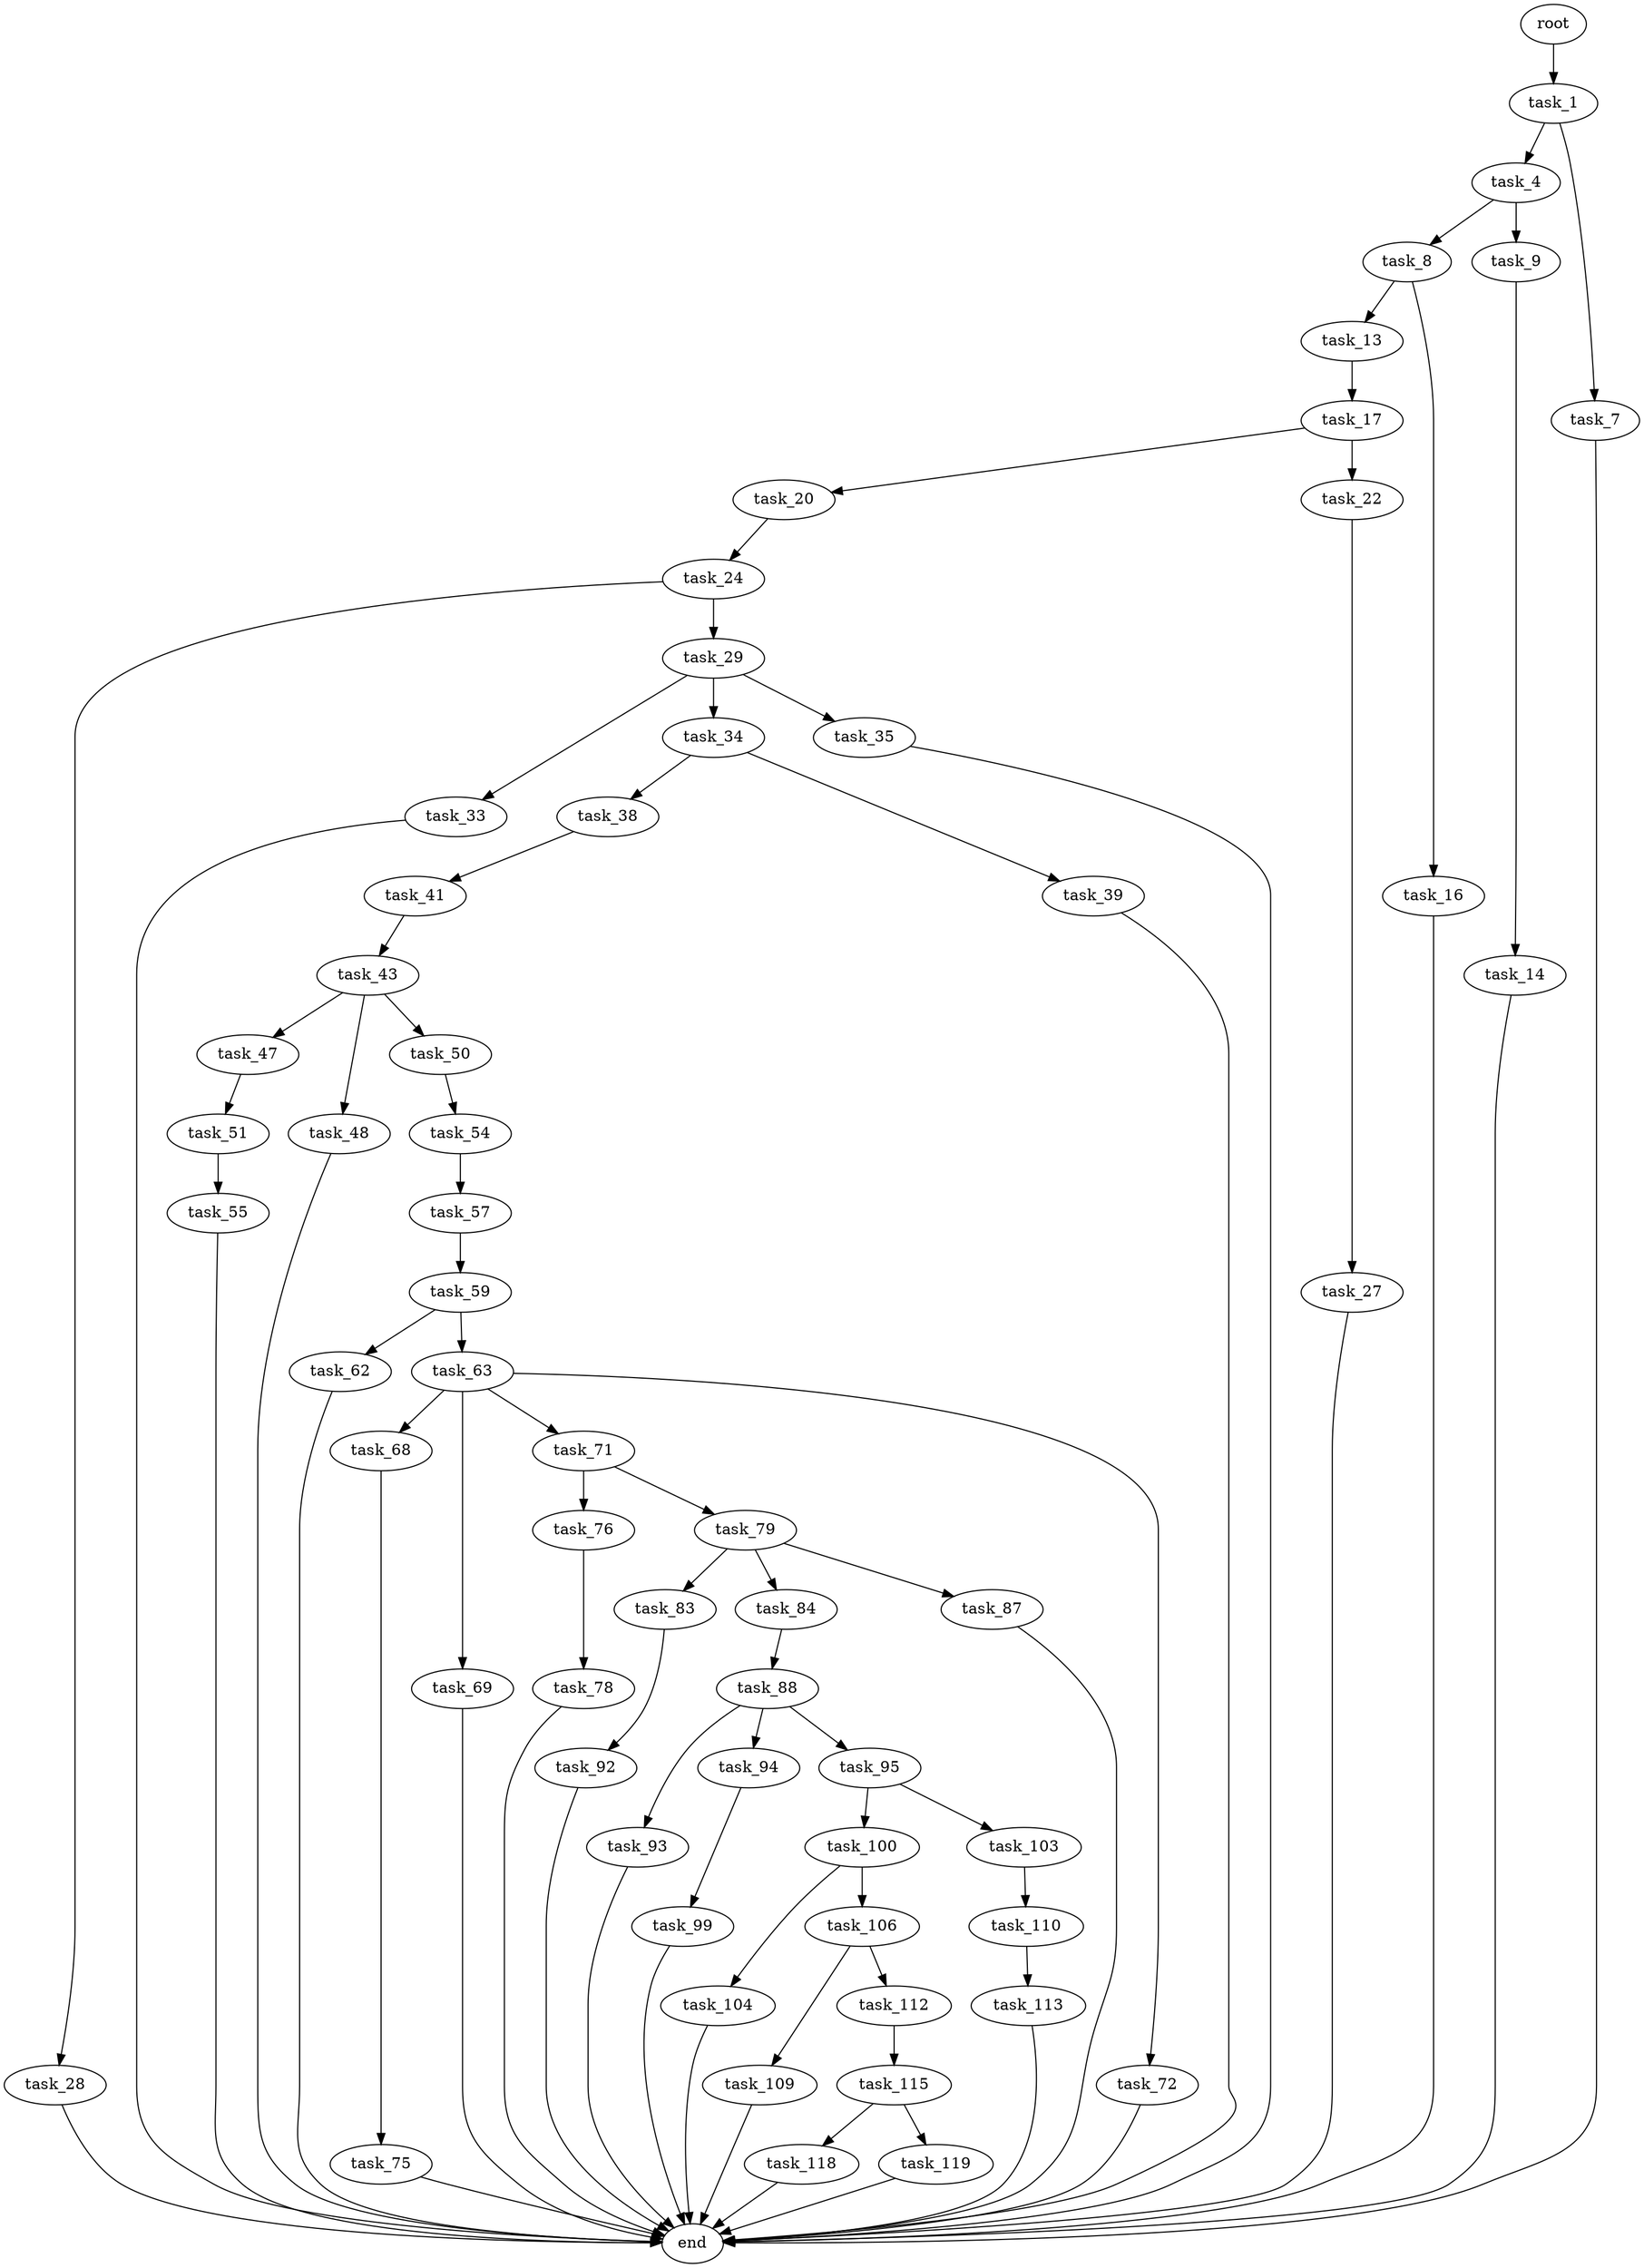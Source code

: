 digraph G {
  root [size="0.000000"];
  task_1 [size="231928233984.000000"];
  task_4 [size="615390067683.000000"];
  task_7 [size="328497446803.000000"];
  task_8 [size="134217728000.000000"];
  task_9 [size="19670713578.000000"];
  end [size="0.000000"];
  task_13 [size="52318063334.000000"];
  task_16 [size="10357265133.000000"];
  task_14 [size="119424998976.000000"];
  task_17 [size="1645600482.000000"];
  task_20 [size="15797481898.000000"];
  task_22 [size="8589934592.000000"];
  task_24 [size="2536997481.000000"];
  task_27 [size="68719476736.000000"];
  task_28 [size="782757789696.000000"];
  task_29 [size="391667342673.000000"];
  task_33 [size="81076991618.000000"];
  task_34 [size="268150559384.000000"];
  task_35 [size="549755813888.000000"];
  task_38 [size="28991029248.000000"];
  task_39 [size="32956439142.000000"];
  task_41 [size="1073741824000.000000"];
  task_43 [size="24834111718.000000"];
  task_47 [size="19666966352.000000"];
  task_48 [size="41859494394.000000"];
  task_50 [size="68719476736.000000"];
  task_51 [size="7776819325.000000"];
  task_54 [size="839431744892.000000"];
  task_55 [size="2469548800.000000"];
  task_57 [size="9907770634.000000"];
  task_59 [size="549755813888.000000"];
  task_62 [size="521558039687.000000"];
  task_63 [size="368293445632.000000"];
  task_68 [size="532982448284.000000"];
  task_69 [size="8589934592.000000"];
  task_71 [size="444099924372.000000"];
  task_72 [size="231928233984.000000"];
  task_75 [size="15982485734.000000"];
  task_76 [size="2506403823.000000"];
  task_79 [size="134217728000.000000"];
  task_78 [size="8589934592.000000"];
  task_83 [size="8589934592.000000"];
  task_84 [size="15555570902.000000"];
  task_87 [size="1073741824000.000000"];
  task_92 [size="21219308891.000000"];
  task_88 [size="8589934592.000000"];
  task_93 [size="2774993806.000000"];
  task_94 [size="223981522222.000000"];
  task_95 [size="231928233984.000000"];
  task_99 [size="16422415828.000000"];
  task_100 [size="512466917670.000000"];
  task_103 [size="159421700364.000000"];
  task_104 [size="13546693343.000000"];
  task_106 [size="33625155600.000000"];
  task_110 [size="28991029248.000000"];
  task_109 [size="28991029248.000000"];
  task_112 [size="27825751055.000000"];
  task_113 [size="24003178742.000000"];
  task_115 [size="18944590591.000000"];
  task_118 [size="782757789696.000000"];
  task_119 [size="68719476736.000000"];

  root -> task_1 [size="1.000000"];
  task_1 -> task_4 [size="301989888.000000"];
  task_1 -> task_7 [size="301989888.000000"];
  task_4 -> task_8 [size="411041792.000000"];
  task_4 -> task_9 [size="411041792.000000"];
  task_7 -> end [size="1.000000"];
  task_8 -> task_13 [size="209715200.000000"];
  task_8 -> task_16 [size="209715200.000000"];
  task_9 -> task_14 [size="679477248.000000"];
  task_13 -> task_17 [size="838860800.000000"];
  task_16 -> end [size="1.000000"];
  task_14 -> end [size="1.000000"];
  task_17 -> task_20 [size="75497472.000000"];
  task_17 -> task_22 [size="75497472.000000"];
  task_20 -> task_24 [size="33554432.000000"];
  task_22 -> task_27 [size="33554432.000000"];
  task_24 -> task_28 [size="75497472.000000"];
  task_24 -> task_29 [size="75497472.000000"];
  task_27 -> end [size="1.000000"];
  task_28 -> end [size="1.000000"];
  task_29 -> task_33 [size="411041792.000000"];
  task_29 -> task_34 [size="411041792.000000"];
  task_29 -> task_35 [size="411041792.000000"];
  task_33 -> end [size="1.000000"];
  task_34 -> task_38 [size="301989888.000000"];
  task_34 -> task_39 [size="301989888.000000"];
  task_35 -> end [size="1.000000"];
  task_38 -> task_41 [size="75497472.000000"];
  task_39 -> end [size="1.000000"];
  task_41 -> task_43 [size="838860800.000000"];
  task_43 -> task_47 [size="411041792.000000"];
  task_43 -> task_48 [size="411041792.000000"];
  task_43 -> task_50 [size="411041792.000000"];
  task_47 -> task_51 [size="411041792.000000"];
  task_48 -> end [size="1.000000"];
  task_50 -> task_54 [size="134217728.000000"];
  task_51 -> task_55 [size="209715200.000000"];
  task_54 -> task_57 [size="536870912.000000"];
  task_55 -> end [size="1.000000"];
  task_57 -> task_59 [size="209715200.000000"];
  task_59 -> task_62 [size="536870912.000000"];
  task_59 -> task_63 [size="536870912.000000"];
  task_62 -> end [size="1.000000"];
  task_63 -> task_68 [size="411041792.000000"];
  task_63 -> task_69 [size="411041792.000000"];
  task_63 -> task_71 [size="411041792.000000"];
  task_63 -> task_72 [size="411041792.000000"];
  task_68 -> task_75 [size="536870912.000000"];
  task_69 -> end [size="1.000000"];
  task_71 -> task_76 [size="536870912.000000"];
  task_71 -> task_79 [size="536870912.000000"];
  task_72 -> end [size="1.000000"];
  task_75 -> end [size="1.000000"];
  task_76 -> task_78 [size="301989888.000000"];
  task_79 -> task_83 [size="209715200.000000"];
  task_79 -> task_84 [size="209715200.000000"];
  task_79 -> task_87 [size="209715200.000000"];
  task_78 -> end [size="1.000000"];
  task_83 -> task_92 [size="33554432.000000"];
  task_84 -> task_88 [size="536870912.000000"];
  task_87 -> end [size="1.000000"];
  task_92 -> end [size="1.000000"];
  task_88 -> task_93 [size="33554432.000000"];
  task_88 -> task_94 [size="33554432.000000"];
  task_88 -> task_95 [size="33554432.000000"];
  task_93 -> end [size="1.000000"];
  task_94 -> task_99 [size="209715200.000000"];
  task_95 -> task_100 [size="301989888.000000"];
  task_95 -> task_103 [size="301989888.000000"];
  task_99 -> end [size="1.000000"];
  task_100 -> task_104 [size="411041792.000000"];
  task_100 -> task_106 [size="411041792.000000"];
  task_103 -> task_110 [size="134217728.000000"];
  task_104 -> end [size="1.000000"];
  task_106 -> task_109 [size="838860800.000000"];
  task_106 -> task_112 [size="838860800.000000"];
  task_110 -> task_113 [size="75497472.000000"];
  task_109 -> end [size="1.000000"];
  task_112 -> task_115 [size="33554432.000000"];
  task_113 -> end [size="1.000000"];
  task_115 -> task_118 [size="301989888.000000"];
  task_115 -> task_119 [size="301989888.000000"];
  task_118 -> end [size="1.000000"];
  task_119 -> end [size="1.000000"];
}
